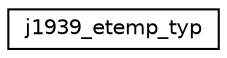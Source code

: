 digraph "Graphical Class Hierarchy"
{
  edge [fontname="Helvetica",fontsize="10",labelfontname="Helvetica",labelfontsize="10"];
  node [fontname="Helvetica",fontsize="10",shape=record];
  rankdir="LR";
  Node0 [label="j1939_etemp_typ",height=0.2,width=0.4,color="black", fillcolor="white", style="filled",URL="$structj1939__etemp__typ.html"];
}
